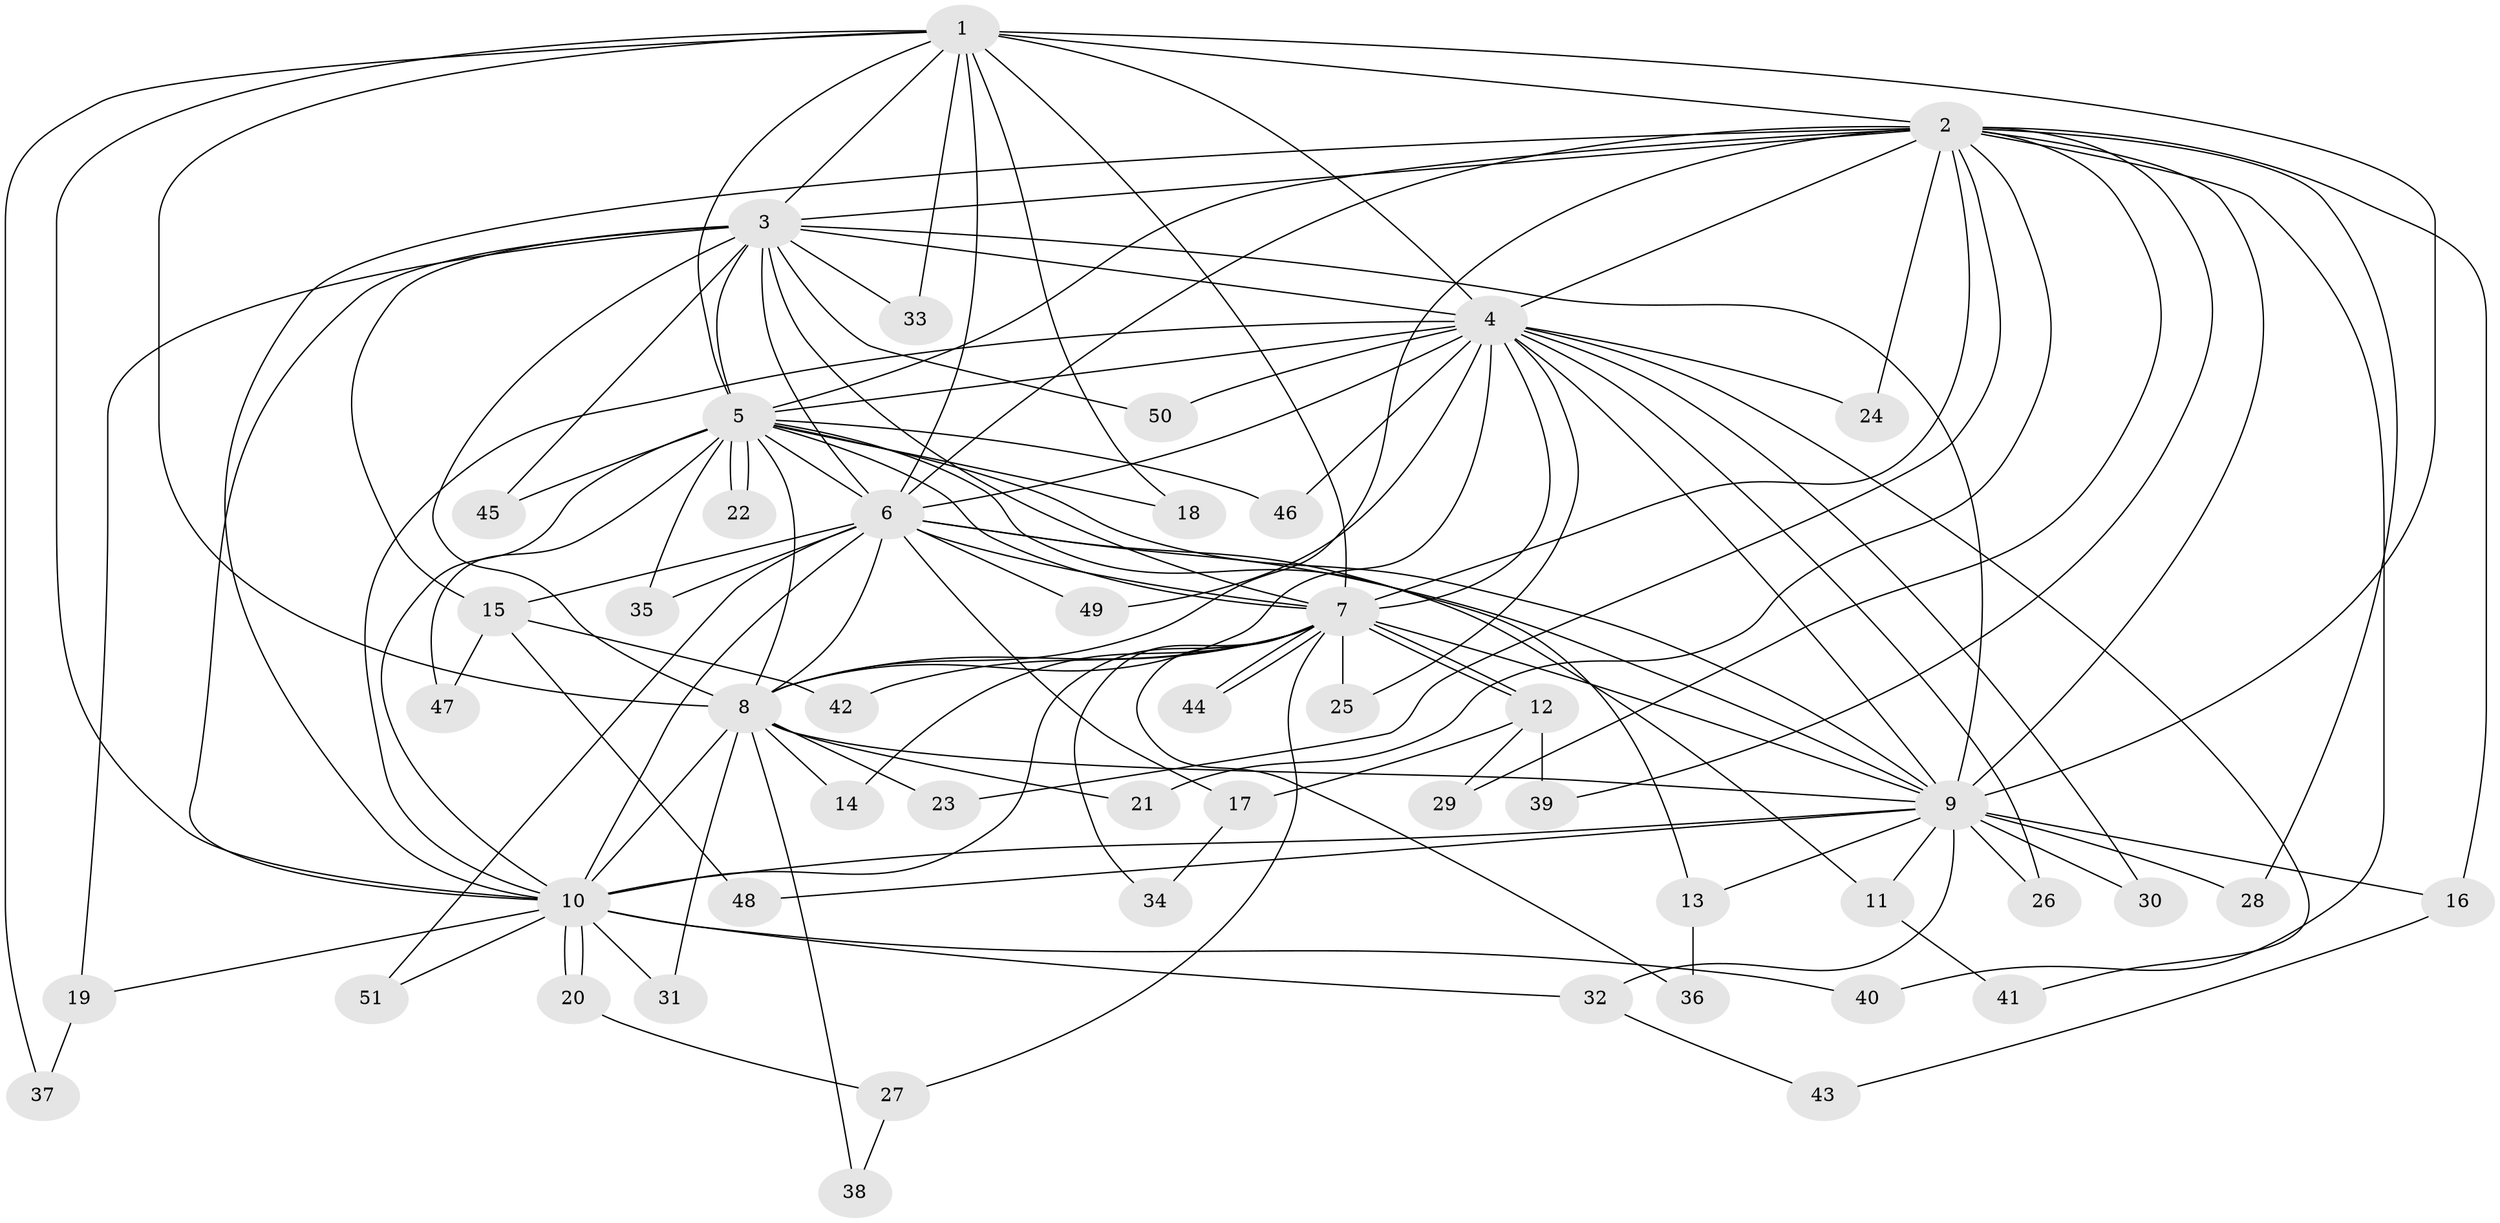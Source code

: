 // Generated by graph-tools (version 1.1) at 2025/35/03/09/25 02:35:15]
// undirected, 51 vertices, 127 edges
graph export_dot {
graph [start="1"]
  node [color=gray90,style=filled];
  1;
  2;
  3;
  4;
  5;
  6;
  7;
  8;
  9;
  10;
  11;
  12;
  13;
  14;
  15;
  16;
  17;
  18;
  19;
  20;
  21;
  22;
  23;
  24;
  25;
  26;
  27;
  28;
  29;
  30;
  31;
  32;
  33;
  34;
  35;
  36;
  37;
  38;
  39;
  40;
  41;
  42;
  43;
  44;
  45;
  46;
  47;
  48;
  49;
  50;
  51;
  1 -- 2;
  1 -- 3;
  1 -- 4;
  1 -- 5;
  1 -- 6;
  1 -- 7;
  1 -- 8;
  1 -- 9;
  1 -- 10;
  1 -- 18;
  1 -- 33;
  1 -- 37;
  2 -- 3;
  2 -- 4;
  2 -- 5;
  2 -- 6;
  2 -- 7;
  2 -- 8;
  2 -- 9;
  2 -- 10;
  2 -- 16;
  2 -- 21;
  2 -- 23;
  2 -- 24;
  2 -- 28;
  2 -- 29;
  2 -- 39;
  2 -- 40;
  3 -- 4;
  3 -- 5;
  3 -- 6;
  3 -- 7;
  3 -- 8;
  3 -- 9;
  3 -- 10;
  3 -- 15;
  3 -- 19;
  3 -- 33;
  3 -- 45;
  3 -- 50;
  4 -- 5;
  4 -- 6;
  4 -- 7;
  4 -- 8;
  4 -- 9;
  4 -- 10;
  4 -- 24;
  4 -- 25;
  4 -- 26;
  4 -- 30;
  4 -- 41;
  4 -- 46;
  4 -- 49;
  4 -- 50;
  5 -- 6;
  5 -- 7;
  5 -- 8;
  5 -- 9;
  5 -- 10;
  5 -- 13;
  5 -- 18;
  5 -- 22;
  5 -- 22;
  5 -- 35;
  5 -- 45;
  5 -- 46;
  5 -- 47;
  6 -- 7;
  6 -- 8;
  6 -- 9;
  6 -- 10;
  6 -- 11;
  6 -- 15;
  6 -- 17;
  6 -- 35;
  6 -- 49;
  6 -- 51;
  7 -- 8;
  7 -- 9;
  7 -- 10;
  7 -- 12;
  7 -- 12;
  7 -- 14;
  7 -- 25;
  7 -- 27;
  7 -- 34;
  7 -- 36;
  7 -- 42;
  7 -- 44;
  7 -- 44;
  8 -- 9;
  8 -- 10;
  8 -- 14;
  8 -- 21;
  8 -- 23;
  8 -- 31;
  8 -- 38;
  9 -- 10;
  9 -- 11;
  9 -- 13;
  9 -- 16;
  9 -- 26;
  9 -- 28;
  9 -- 30;
  9 -- 32;
  9 -- 48;
  10 -- 19;
  10 -- 20;
  10 -- 20;
  10 -- 31;
  10 -- 32;
  10 -- 40;
  10 -- 51;
  11 -- 41;
  12 -- 17;
  12 -- 29;
  12 -- 39;
  13 -- 36;
  15 -- 42;
  15 -- 47;
  15 -- 48;
  16 -- 43;
  17 -- 34;
  19 -- 37;
  20 -- 27;
  27 -- 38;
  32 -- 43;
}
